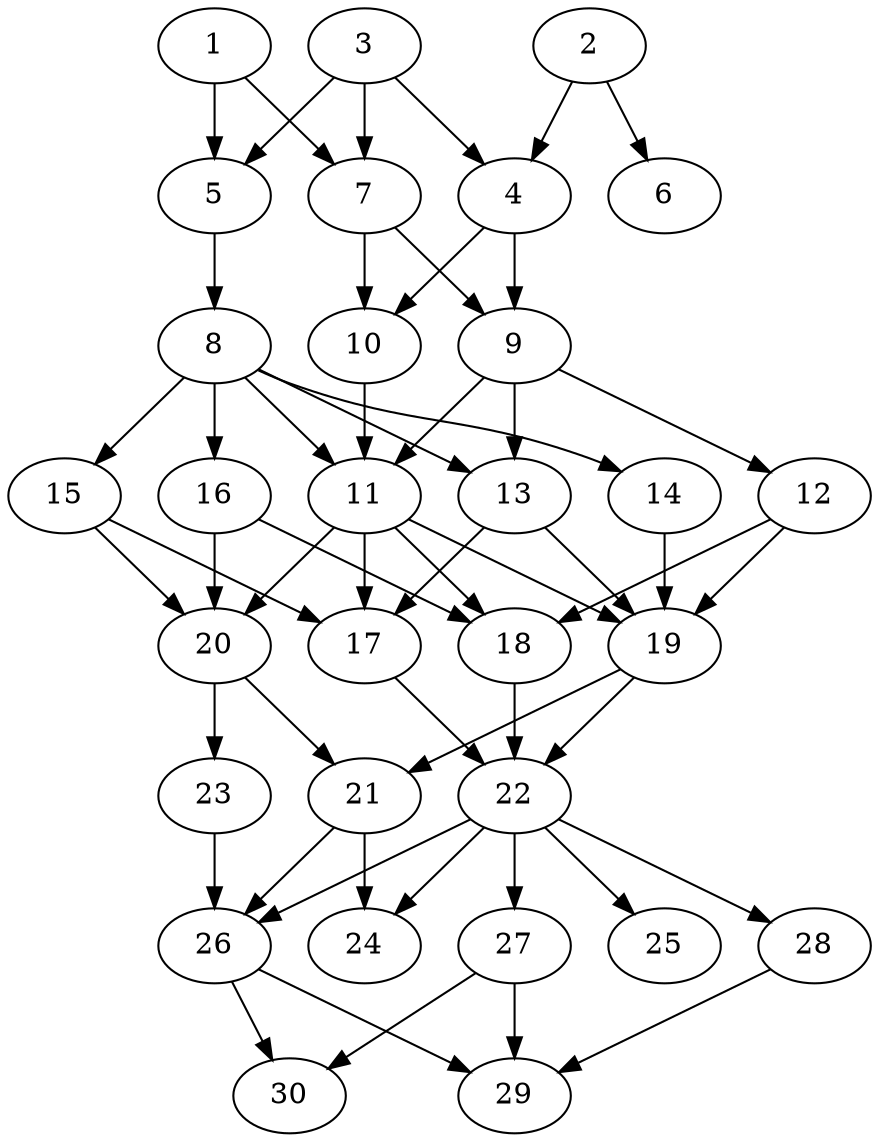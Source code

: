 // DAG automatically generated by daggen at Thu Oct  3 14:04:18 2019
// ./daggen --dot -n 30 --ccr 0.3 --fat 0.5 --regular 0.7 --density 0.7 --mindata 5242880 --maxdata 52428800 
digraph G {
  1 [size="136523093", alpha="0.14", expect_size="40956928"] 
  1 -> 5 [size ="40956928"]
  1 -> 7 [size ="40956928"]
  2 [size="139209387", alpha="0.15", expect_size="41762816"] 
  2 -> 4 [size ="41762816"]
  2 -> 6 [size ="41762816"]
  3 [size="28760747", alpha="0.08", expect_size="8628224"] 
  3 -> 4 [size ="8628224"]
  3 -> 5 [size ="8628224"]
  3 -> 7 [size ="8628224"]
  4 [size="110561280", alpha="0.09", expect_size="33168384"] 
  4 -> 9 [size ="33168384"]
  4 -> 10 [size ="33168384"]
  5 [size="165393067", alpha="0.15", expect_size="49617920"] 
  5 -> 8 [size ="49617920"]
  6 [size="117797547", alpha="0.03", expect_size="35339264"] 
  7 [size="159979520", alpha="0.15", expect_size="47993856"] 
  7 -> 9 [size ="47993856"]
  7 -> 10 [size ="47993856"]
  8 [size="33989973", alpha="0.18", expect_size="10196992"] 
  8 -> 11 [size ="10196992"]
  8 -> 13 [size ="10196992"]
  8 -> 14 [size ="10196992"]
  8 -> 15 [size ="10196992"]
  8 -> 16 [size ="10196992"]
  9 [size="92934827", alpha="0.15", expect_size="27880448"] 
  9 -> 11 [size ="27880448"]
  9 -> 12 [size ="27880448"]
  9 -> 13 [size ="27880448"]
  10 [size="169403733", alpha="0.08", expect_size="50821120"] 
  10 -> 11 [size ="50821120"]
  11 [size="56896853", alpha="0.14", expect_size="17069056"] 
  11 -> 17 [size ="17069056"]
  11 -> 18 [size ="17069056"]
  11 -> 19 [size ="17069056"]
  11 -> 20 [size ="17069056"]
  12 [size="165427200", alpha="0.06", expect_size="49628160"] 
  12 -> 18 [size ="49628160"]
  12 -> 19 [size ="49628160"]
  13 [size="122340693", alpha="0.09", expect_size="36702208"] 
  13 -> 17 [size ="36702208"]
  13 -> 19 [size ="36702208"]
  14 [size="24299520", alpha="0.02", expect_size="7289856"] 
  14 -> 19 [size ="7289856"]
  15 [size="93972480", alpha="0.09", expect_size="28191744"] 
  15 -> 17 [size ="28191744"]
  15 -> 20 [size ="28191744"]
  16 [size="51759787", alpha="0.15", expect_size="15527936"] 
  16 -> 18 [size ="15527936"]
  16 -> 20 [size ="15527936"]
  17 [size="76977493", alpha="0.08", expect_size="23093248"] 
  17 -> 22 [size ="23093248"]
  18 [size="37655893", alpha="0.16", expect_size="11296768"] 
  18 -> 22 [size ="11296768"]
  19 [size="20282027", alpha="0.06", expect_size="6084608"] 
  19 -> 21 [size ="6084608"]
  19 -> 22 [size ="6084608"]
  20 [size="135738027", alpha="0.17", expect_size="40721408"] 
  20 -> 21 [size ="40721408"]
  20 -> 23 [size ="40721408"]
  21 [size="41004373", alpha="0.03", expect_size="12301312"] 
  21 -> 24 [size ="12301312"]
  21 -> 26 [size ="12301312"]
  22 [size="147346773", alpha="0.04", expect_size="44204032"] 
  22 -> 24 [size ="44204032"]
  22 -> 25 [size ="44204032"]
  22 -> 26 [size ="44204032"]
  22 -> 27 [size ="44204032"]
  22 -> 28 [size ="44204032"]
  23 [size="40034987", alpha="0.06", expect_size="12010496"] 
  23 -> 26 [size ="12010496"]
  24 [size="111151787", alpha="0.00", expect_size="33345536"] 
  25 [size="123115520", alpha="0.14", expect_size="36934656"] 
  26 [size="38768640", alpha="0.19", expect_size="11630592"] 
  26 -> 29 [size ="11630592"]
  26 -> 30 [size ="11630592"]
  27 [size="156153173", alpha="0.04", expect_size="46845952"] 
  27 -> 29 [size ="46845952"]
  27 -> 30 [size ="46845952"]
  28 [size="60689067", alpha="0.10", expect_size="18206720"] 
  28 -> 29 [size ="18206720"]
  29 [size="30156800", alpha="0.05", expect_size="9047040"] 
  30 [size="81018880", alpha="0.00", expect_size="24305664"] 
}

